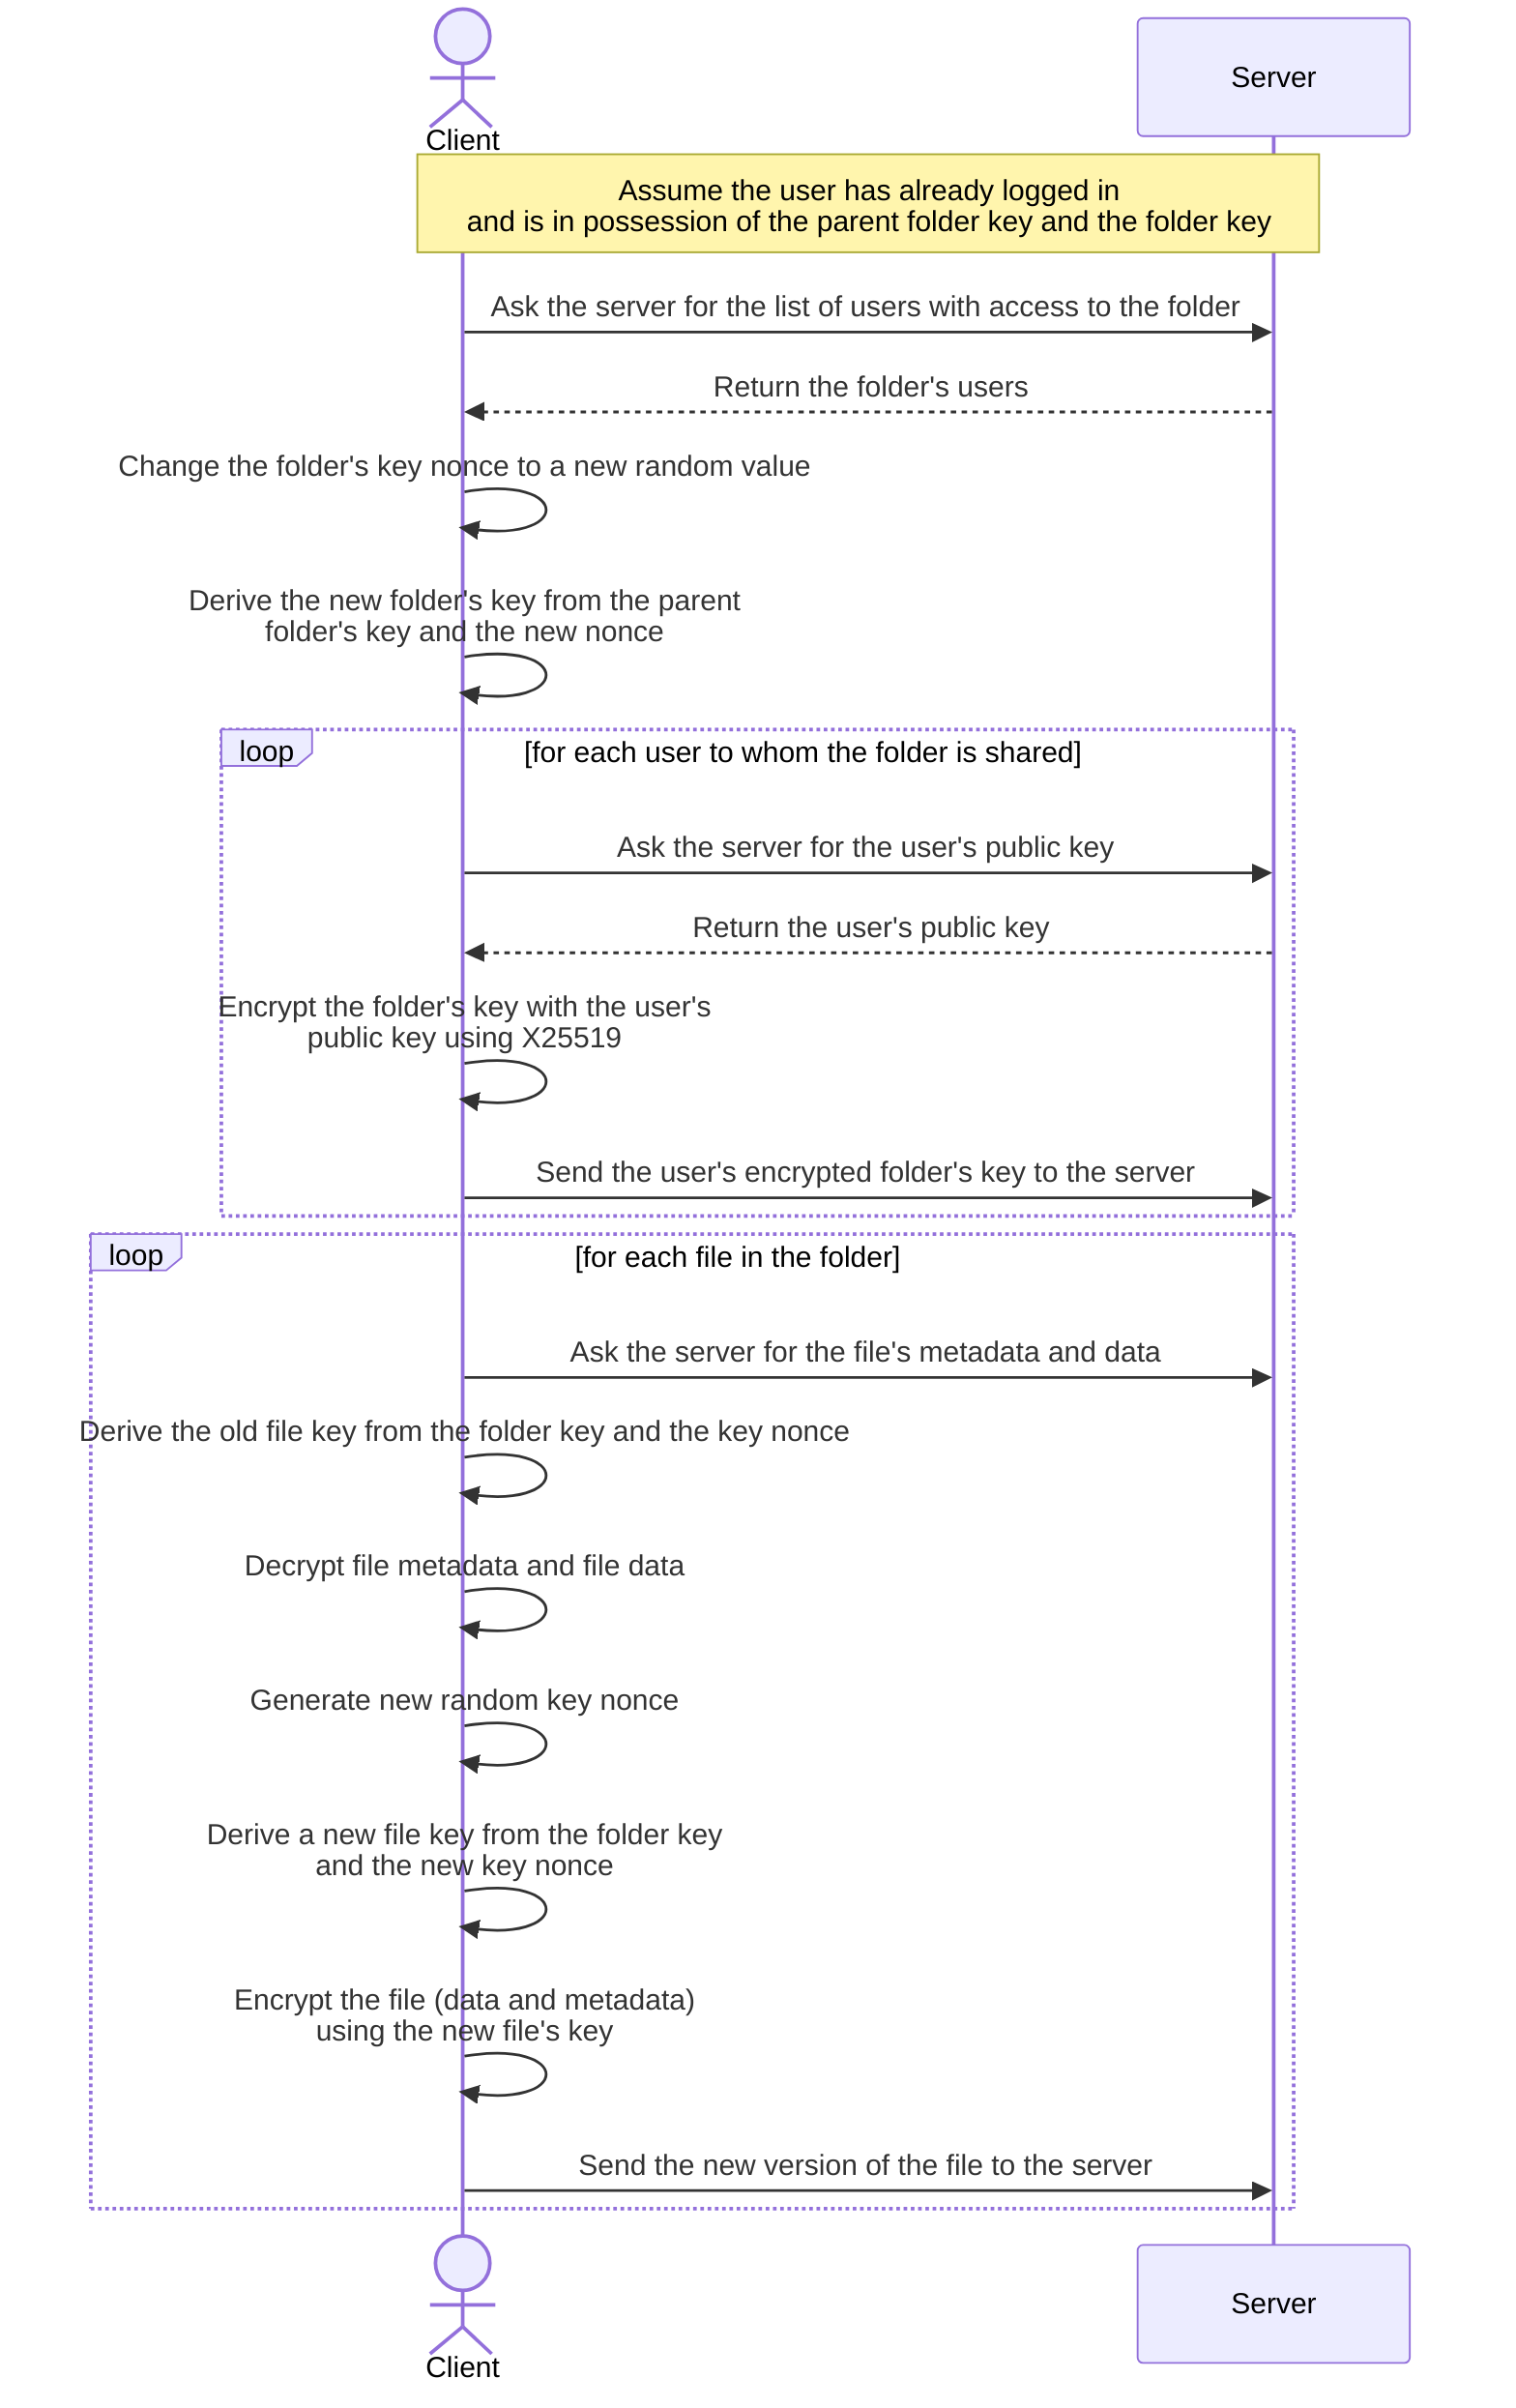 sequenceDiagram
    actor C as Client
    participant S as Server

    note over C,S: Assume the user has already logged in <br> and is in possession of the parent folder key and the folder key

    C->>S: Ask the server for the list of users with access to the folder
    S-->>C: Return the folder's users

    C->>C: Change the folder's key nonce to a new random value

    C->>C: Derive the new folder's key from the parent <br> folder's key and the new nonce

    loop for each user to whom the folder is shared
        C->>S: Ask the server for the user's public key
        S-->>C: Return the user's public key
        C->>C: Encrypt the folder's key with the user's <br> public key using X25519
        C->>S: Send the user's encrypted folder's key to the server
    end

    loop for each file in the folder
        C->>S: Ask the server for the file's metadata and data
        C->>C: Derive the old file key from the folder key and the key nonce
        C->>C: Decrypt file metadata and file data
        C->>C: Generate new random key nonce
        C->>C: Derive a new file key from the folder key <br> and the new key nonce
        C->>C: Encrypt the file (data and metadata) <br> using the new file's key
        C->>S: Send the new version of the file to the server
    end